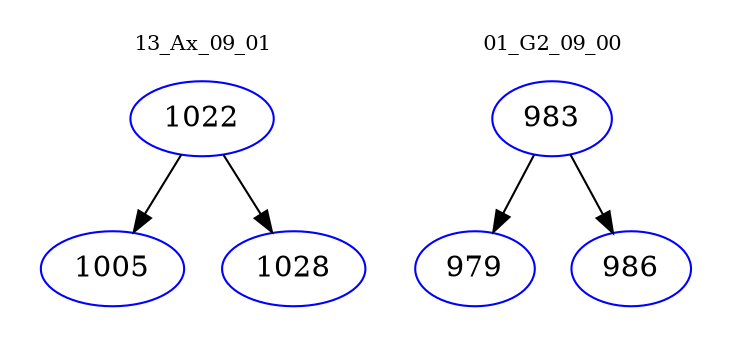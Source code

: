 digraph{
subgraph cluster_0 {
color = white
label = "13_Ax_09_01";
fontsize=10;
T0_1022 [label="1022", color="blue"]
T0_1022 -> T0_1005 [color="black"]
T0_1005 [label="1005", color="blue"]
T0_1022 -> T0_1028 [color="black"]
T0_1028 [label="1028", color="blue"]
}
subgraph cluster_1 {
color = white
label = "01_G2_09_00";
fontsize=10;
T1_983 [label="983", color="blue"]
T1_983 -> T1_979 [color="black"]
T1_979 [label="979", color="blue"]
T1_983 -> T1_986 [color="black"]
T1_986 [label="986", color="blue"]
}
}
